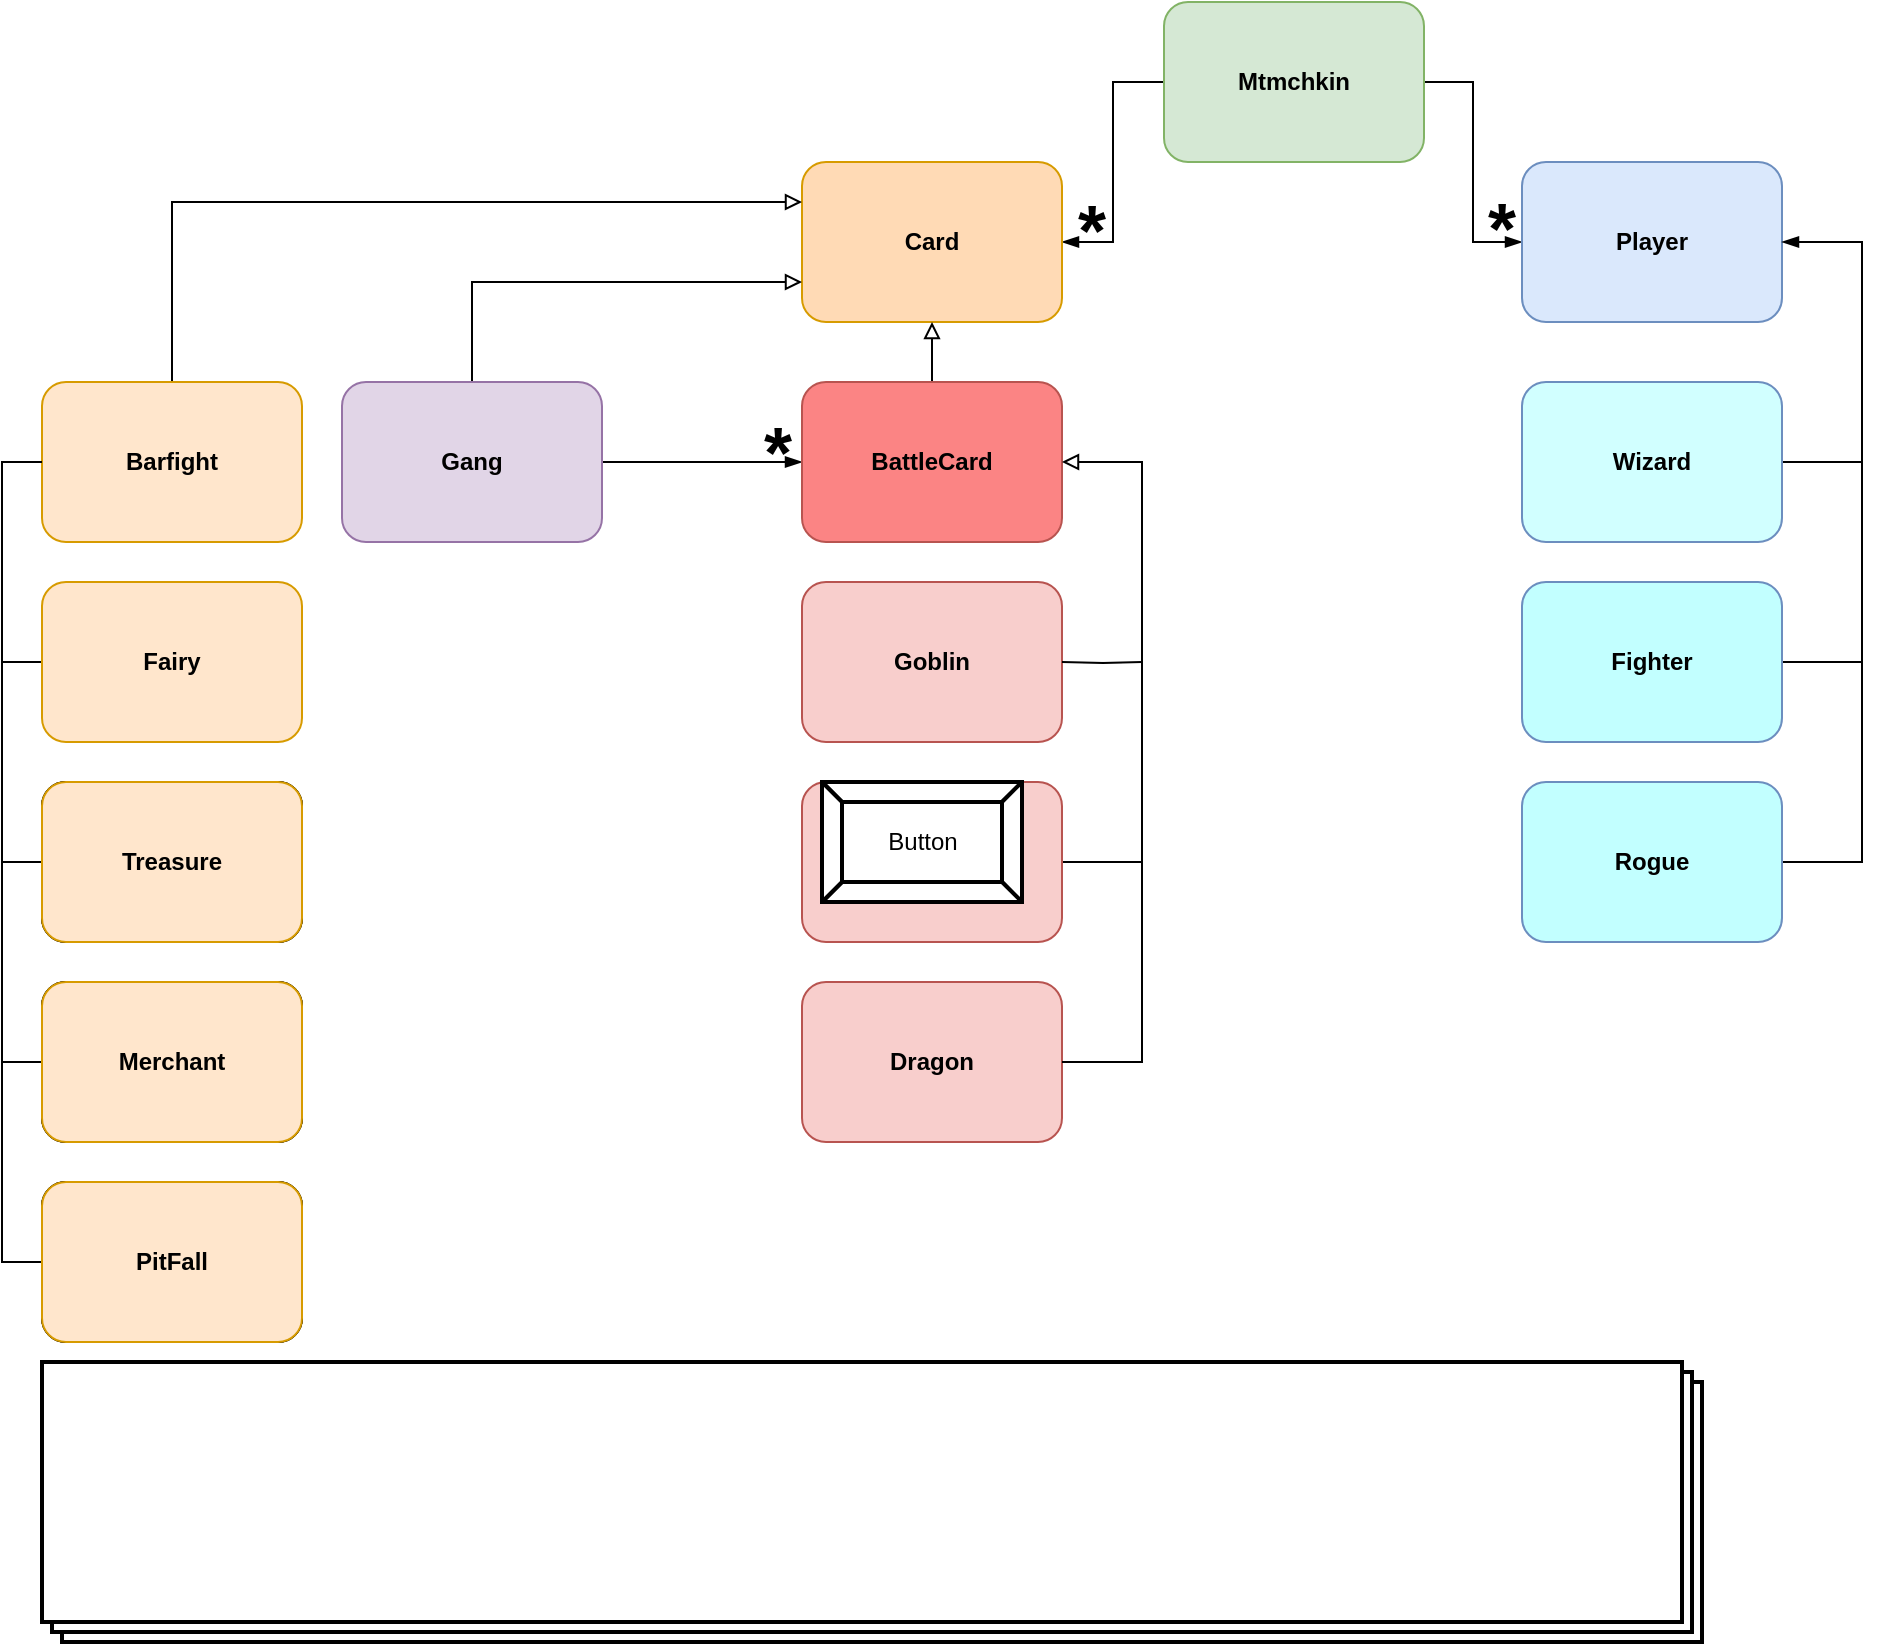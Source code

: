 <mxfile version="20.0.3" type="github">
  <diagram id="CrnWlP_S5YlgEC7YDUOl" name="Page-1">
    <mxGraphModel dx="1375" dy="731" grid="1" gridSize="10" guides="1" tooltips="1" connect="1" arrows="1" fold="1" page="1" pageScale="1" pageWidth="4681" pageHeight="3300" math="0" shadow="0">
      <root>
        <mxCell id="0" />
        <mxCell id="1" parent="0" />
        <mxCell id="8RtWZnlVlr4PfrWFLnZl-42" style="edgeStyle=orthogonalEdgeStyle;rounded=0;orthogonalLoop=1;jettySize=auto;html=1;entryX=1;entryY=0.5;entryDx=0;entryDy=0;fontFamily=Helvetica;endArrow=blockThin;endFill=1;strokeColor=default;" edge="1" parent="1" source="8RtWZnlVlr4PfrWFLnZl-2" target="8RtWZnlVlr4PfrWFLnZl-5">
          <mxGeometry relative="1" as="geometry" />
        </mxCell>
        <mxCell id="8RtWZnlVlr4PfrWFLnZl-43" style="edgeStyle=orthogonalEdgeStyle;rounded=0;orthogonalLoop=1;jettySize=auto;html=1;entryX=0;entryY=0.5;entryDx=0;entryDy=0;fontFamily=Helvetica;endArrow=blockThin;endFill=1;strokeColor=default;" edge="1" parent="1" source="8RtWZnlVlr4PfrWFLnZl-2" target="8RtWZnlVlr4PfrWFLnZl-12">
          <mxGeometry relative="1" as="geometry" />
        </mxCell>
        <mxCell id="8RtWZnlVlr4PfrWFLnZl-2" value="Mtmchkin" style="rounded=1;whiteSpace=wrap;html=1;fontStyle=1;fontFamily=Helvetica;labelBackgroundColor=none;flipH=1;flipV=1;fillColor=#d5e8d4;strokeColor=#82b366;" vertex="1" parent="1">
          <mxGeometry x="1291" y="100" width="130" height="80" as="geometry" />
        </mxCell>
        <mxCell id="8RtWZnlVlr4PfrWFLnZl-5" value="Card" style="rounded=1;whiteSpace=wrap;html=1;fontStyle=1;fontFamily=Helvetica;labelBackgroundColor=none;flipH=1;flipV=1;fillColor=#FFD1A3;strokeColor=#d79b00;fillOpacity=80;" vertex="1" parent="1">
          <mxGeometry x="1110" y="180" width="130" height="80" as="geometry" />
        </mxCell>
        <mxCell id="8RtWZnlVlr4PfrWFLnZl-20" value="" style="edgeStyle=orthogonalEdgeStyle;rounded=0;orthogonalLoop=1;jettySize=auto;html=1;fontFamily=Helvetica;endArrow=block;endFill=0;" edge="1" parent="1" source="8RtWZnlVlr4PfrWFLnZl-6" target="8RtWZnlVlr4PfrWFLnZl-5">
          <mxGeometry relative="1" as="geometry" />
        </mxCell>
        <mxCell id="8RtWZnlVlr4PfrWFLnZl-17" style="edgeStyle=orthogonalEdgeStyle;rounded=0;orthogonalLoop=1;jettySize=auto;html=1;fontFamily=Helvetica;strokeColor=default;endArrow=block;endFill=0;" edge="1" parent="1" source="8RtWZnlVlr4PfrWFLnZl-7" target="8RtWZnlVlr4PfrWFLnZl-5">
          <mxGeometry relative="1" as="geometry">
            <mxPoint x="1070" y="240" as="targetPoint" />
            <Array as="points">
              <mxPoint x="795" y="200" />
            </Array>
          </mxGeometry>
        </mxCell>
        <mxCell id="8RtWZnlVlr4PfrWFLnZl-7" value="Barfight" style="rounded=1;whiteSpace=wrap;html=1;fontStyle=1;fontFamily=Helvetica;labelBackgroundColor=none;flipH=1;flipV=1;fillColor=#ffe6cc;strokeColor=#d79b00;" vertex="1" parent="1">
          <mxGeometry x="730" y="290" width="130" height="80" as="geometry" />
        </mxCell>
        <mxCell id="8RtWZnlVlr4PfrWFLnZl-28" style="edgeStyle=orthogonalEdgeStyle;rounded=0;orthogonalLoop=1;jettySize=auto;html=1;fontFamily=Helvetica;endArrow=none;endFill=0;strokeColor=default;" edge="1" parent="1">
          <mxGeometry relative="1" as="geometry">
            <mxPoint x="1200" y="530" as="targetPoint" />
            <mxPoint x="1160" y="530" as="sourcePoint" />
          </mxGeometry>
        </mxCell>
        <mxCell id="8RtWZnlVlr4PfrWFLnZl-18" style="edgeStyle=orthogonalEdgeStyle;rounded=0;orthogonalLoop=1;jettySize=auto;html=1;fontFamily=Helvetica;endArrow=block;endFill=0;" edge="1" parent="1" source="8RtWZnlVlr4PfrWFLnZl-11">
          <mxGeometry relative="1" as="geometry">
            <mxPoint x="1110" y="240" as="targetPoint" />
            <Array as="points">
              <mxPoint x="945" y="240" />
            </Array>
          </mxGeometry>
        </mxCell>
        <mxCell id="8RtWZnlVlr4PfrWFLnZl-34" style="edgeStyle=orthogonalEdgeStyle;rounded=0;orthogonalLoop=1;jettySize=auto;html=1;exitX=1;exitY=0.5;exitDx=0;exitDy=0;entryX=0;entryY=0.5;entryDx=0;entryDy=0;fontFamily=Helvetica;endArrow=blockThin;endFill=1;strokeColor=default;" edge="1" parent="1" source="8RtWZnlVlr4PfrWFLnZl-11" target="8RtWZnlVlr4PfrWFLnZl-6">
          <mxGeometry relative="1" as="geometry" />
        </mxCell>
        <mxCell id="8RtWZnlVlr4PfrWFLnZl-11" value="Gang" style="rounded=1;whiteSpace=wrap;html=1;fontStyle=1;fontFamily=Helvetica;labelBackgroundColor=none;flipH=1;flipV=1;fillColor=#e1d5e7;strokeColor=#9673a6;" vertex="1" parent="1">
          <mxGeometry x="880" y="290" width="130" height="80" as="geometry" />
        </mxCell>
        <mxCell id="8RtWZnlVlr4PfrWFLnZl-12" value="Player" style="rounded=1;whiteSpace=wrap;html=1;fontStyle=1;fontFamily=Helvetica;labelBackgroundColor=none;flipH=1;flipV=1;fillColor=#dae8fc;strokeColor=#6c8ebf;" vertex="1" parent="1">
          <mxGeometry x="1470" y="180" width="130" height="80" as="geometry" />
        </mxCell>
        <mxCell id="8RtWZnlVlr4PfrWFLnZl-57" style="edgeStyle=orthogonalEdgeStyle;rounded=0;orthogonalLoop=1;jettySize=auto;html=1;fontFamily=Helvetica;endArrow=none;endFill=0;strokeColor=default;" edge="1" parent="1" source="8RtWZnlVlr4PfrWFLnZl-15">
          <mxGeometry relative="1" as="geometry">
            <mxPoint x="720" y="430.0" as="targetPoint" />
          </mxGeometry>
        </mxCell>
        <mxCell id="8RtWZnlVlr4PfrWFLnZl-15" value="Fairy" style="rounded=1;whiteSpace=wrap;html=1;fontStyle=1;fontFamily=Helvetica;labelBackgroundColor=none;flipH=1;flipV=1;fillColor=#ffe6cc;strokeColor=#d79b00;" vertex="1" parent="1">
          <mxGeometry x="730" y="390" width="130" height="80" as="geometry" />
        </mxCell>
        <mxCell id="8RtWZnlVlr4PfrWFLnZl-56" style="edgeStyle=orthogonalEdgeStyle;rounded=0;orthogonalLoop=1;jettySize=auto;html=1;fontFamily=Helvetica;endArrow=none;endFill=0;strokeColor=default;" edge="1" parent="1" source="8RtWZnlVlr4PfrWFLnZl-29">
          <mxGeometry relative="1" as="geometry">
            <mxPoint x="710" y="530.0" as="targetPoint" />
          </mxGeometry>
        </mxCell>
        <mxCell id="8RtWZnlVlr4PfrWFLnZl-29" value="Treasure" style="rounded=1;whiteSpace=wrap;html=1;fontStyle=1;fontFamily=Helvetica;labelBackgroundColor=none;flipH=1;flipV=1;" vertex="1" parent="1">
          <mxGeometry x="730" y="490" width="130" height="80" as="geometry" />
        </mxCell>
        <mxCell id="8RtWZnlVlr4PfrWFLnZl-55" style="edgeStyle=orthogonalEdgeStyle;rounded=0;orthogonalLoop=1;jettySize=auto;html=1;fontFamily=Helvetica;endArrow=none;endFill=0;strokeColor=default;" edge="1" parent="1" source="8RtWZnlVlr4PfrWFLnZl-30">
          <mxGeometry relative="1" as="geometry">
            <mxPoint x="710" y="630.0" as="targetPoint" />
          </mxGeometry>
        </mxCell>
        <mxCell id="8RtWZnlVlr4PfrWFLnZl-30" value="Merchant" style="rounded=1;whiteSpace=wrap;html=1;fontStyle=1;fontFamily=Helvetica;labelBackgroundColor=none;flipH=1;flipV=1;" vertex="1" parent="1">
          <mxGeometry x="730" y="590" width="130" height="80" as="geometry" />
        </mxCell>
        <mxCell id="8RtWZnlVlr4PfrWFLnZl-54" style="edgeStyle=orthogonalEdgeStyle;rounded=0;orthogonalLoop=1;jettySize=auto;html=1;fontFamily=Helvetica;endArrow=none;endFill=0;strokeColor=default;entryX=0;entryY=0.5;entryDx=0;entryDy=0;" edge="1" parent="1" source="8RtWZnlVlr4PfrWFLnZl-31" target="8RtWZnlVlr4PfrWFLnZl-7">
          <mxGeometry relative="1" as="geometry">
            <mxPoint x="710" y="240" as="targetPoint" />
            <Array as="points">
              <mxPoint x="710" y="730" />
              <mxPoint x="710" y="330" />
            </Array>
          </mxGeometry>
        </mxCell>
        <mxCell id="8RtWZnlVlr4PfrWFLnZl-31" value="PitFall" style="rounded=1;whiteSpace=wrap;html=1;fontStyle=1;fontFamily=Helvetica;labelBackgroundColor=none;flipH=1;flipV=1;" vertex="1" parent="1">
          <mxGeometry x="730" y="690" width="130" height="80" as="geometry" />
        </mxCell>
        <mxCell id="8RtWZnlVlr4PfrWFLnZl-40" value="" style="group" vertex="1" connectable="0" parent="1">
          <mxGeometry x="1110" y="290" width="170" height="380" as="geometry" />
        </mxCell>
        <mxCell id="8RtWZnlVlr4PfrWFLnZl-6" value="BattleCard" style="rounded=1;whiteSpace=wrap;html=1;fontStyle=1;fontFamily=Helvetica;labelBackgroundColor=none;flipH=1;flipV=1;fillColor=#F83232;strokeColor=#b85450;gradientColor=none;fillOpacity=60;" vertex="1" parent="8RtWZnlVlr4PfrWFLnZl-40">
          <mxGeometry width="130" height="80" as="geometry" />
        </mxCell>
        <mxCell id="8RtWZnlVlr4PfrWFLnZl-10" value="Goblin" style="rounded=1;whiteSpace=wrap;html=1;fontStyle=1;fontFamily=Helvetica;labelBackgroundColor=none;flipH=1;flipV=1;fillColor=#f8cecc;strokeColor=#b85450;" vertex="1" parent="8RtWZnlVlr4PfrWFLnZl-40">
          <mxGeometry y="100" width="130" height="80" as="geometry" />
        </mxCell>
        <mxCell id="8RtWZnlVlr4PfrWFLnZl-35" style="edgeStyle=orthogonalEdgeStyle;rounded=0;orthogonalLoop=1;jettySize=auto;html=1;fontFamily=Helvetica;endArrow=none;endFill=0;strokeColor=default;" edge="1" source="8RtWZnlVlr4PfrWFLnZl-39" parent="8RtWZnlVlr4PfrWFLnZl-40">
          <mxGeometry relative="1" as="geometry">
            <mxPoint x="170" y="240" as="targetPoint" />
          </mxGeometry>
        </mxCell>
        <mxCell id="8RtWZnlVlr4PfrWFLnZl-36" style="edgeStyle=orthogonalEdgeStyle;rounded=0;orthogonalLoop=1;jettySize=auto;html=1;fontFamily=Helvetica;endArrow=none;endFill=0;strokeColor=default;" edge="1" parent="8RtWZnlVlr4PfrWFLnZl-40">
          <mxGeometry relative="1" as="geometry">
            <mxPoint x="170" y="140" as="targetPoint" />
            <mxPoint x="130" y="140" as="sourcePoint" />
          </mxGeometry>
        </mxCell>
        <mxCell id="8RtWZnlVlr4PfrWFLnZl-37" value="Dragon" style="rounded=1;whiteSpace=wrap;html=1;fontStyle=1;fontFamily=Helvetica;labelBackgroundColor=none;flipH=1;flipV=1;fillColor=#f8cecc;strokeColor=#b85450;" vertex="1" parent="8RtWZnlVlr4PfrWFLnZl-40">
          <mxGeometry y="300" width="130" height="80" as="geometry" />
        </mxCell>
        <mxCell id="8RtWZnlVlr4PfrWFLnZl-38" style="edgeStyle=orthogonalEdgeStyle;rounded=0;orthogonalLoop=1;jettySize=auto;html=1;fontFamily=Helvetica;endArrow=block;endFill=0;strokeColor=default;" edge="1" source="8RtWZnlVlr4PfrWFLnZl-37" parent="8RtWZnlVlr4PfrWFLnZl-40">
          <mxGeometry relative="1" as="geometry">
            <mxPoint x="130" y="40" as="targetPoint" />
            <Array as="points">
              <mxPoint x="170" y="340" />
              <mxPoint x="170" y="40" />
            </Array>
          </mxGeometry>
        </mxCell>
        <mxCell id="8RtWZnlVlr4PfrWFLnZl-39" value="Vampire" style="rounded=1;whiteSpace=wrap;html=1;fontStyle=1;fontFamily=Helvetica;labelBackgroundColor=none;flipH=1;flipV=1;fillColor=#f8cecc;strokeColor=#b85450;" vertex="1" parent="8RtWZnlVlr4PfrWFLnZl-40">
          <mxGeometry y="200" width="130" height="80" as="geometry" />
        </mxCell>
        <mxCell id="8RtWZnlVlr4PfrWFLnZl-73" value="&lt;font size=&quot;1&quot; style=&quot;&quot;&gt;&lt;b style=&quot;font-size: 36px;&quot;&gt;*&lt;/b&gt;&lt;/font&gt;" style="shape=partialRectangle;whiteSpace=wrap;html=1;top=0;left=0;fillColor=none;labelBackgroundColor=none;fontFamily=Helvetica;strokeWidth=2;strokeColor=none;" vertex="1" parent="8RtWZnlVlr4PfrWFLnZl-40">
          <mxGeometry x="-72" y="5" width="120" height="60" as="geometry" />
        </mxCell>
        <mxCell id="8RtWZnlVlr4PfrWFLnZl-52" style="edgeStyle=orthogonalEdgeStyle;rounded=0;orthogonalLoop=1;jettySize=auto;html=1;fontFamily=Helvetica;endArrow=none;endFill=0;strokeColor=default;" edge="1" parent="1" source="8RtWZnlVlr4PfrWFLnZl-47">
          <mxGeometry relative="1" as="geometry">
            <mxPoint x="1640" y="430" as="targetPoint" />
          </mxGeometry>
        </mxCell>
        <mxCell id="8RtWZnlVlr4PfrWFLnZl-47" value="Fighter" style="rounded=1;whiteSpace=wrap;html=1;fontStyle=1;fontFamily=Helvetica;labelBackgroundColor=none;flipH=1;flipV=1;fillColor=#66FFFF;strokeColor=#6c8ebf;fillOpacity=40;" vertex="1" parent="1">
          <mxGeometry x="1470" y="390" width="130" height="80" as="geometry" />
        </mxCell>
        <mxCell id="8RtWZnlVlr4PfrWFLnZl-53" style="edgeStyle=orthogonalEdgeStyle;rounded=0;orthogonalLoop=1;jettySize=auto;html=1;fontFamily=Helvetica;endArrow=none;endFill=0;strokeColor=default;" edge="1" parent="1" source="8RtWZnlVlr4PfrWFLnZl-48">
          <mxGeometry relative="1" as="geometry">
            <mxPoint x="1640" y="330" as="targetPoint" />
          </mxGeometry>
        </mxCell>
        <mxCell id="8RtWZnlVlr4PfrWFLnZl-48" value="Wizard" style="rounded=1;whiteSpace=wrap;html=1;fontStyle=1;fontFamily=Helvetica;labelBackgroundColor=none;flipH=1;flipV=1;fillColor=#66FFFF;strokeColor=#6c8ebf;fillOpacity=30;" vertex="1" parent="1">
          <mxGeometry x="1470" y="290" width="130" height="80" as="geometry" />
        </mxCell>
        <mxCell id="8RtWZnlVlr4PfrWFLnZl-50" style="edgeStyle=orthogonalEdgeStyle;rounded=0;orthogonalLoop=1;jettySize=auto;html=1;fontFamily=Helvetica;endArrow=blockThin;endFill=1;strokeColor=default;entryX=1;entryY=0.5;entryDx=0;entryDy=0;" edge="1" parent="1" source="8RtWZnlVlr4PfrWFLnZl-49" target="8RtWZnlVlr4PfrWFLnZl-12">
          <mxGeometry relative="1" as="geometry">
            <mxPoint x="1610" y="210" as="targetPoint" />
            <Array as="points">
              <mxPoint x="1640" y="530" />
              <mxPoint x="1640" y="220" />
            </Array>
          </mxGeometry>
        </mxCell>
        <mxCell id="8RtWZnlVlr4PfrWFLnZl-49" value="Rogue" style="rounded=1;whiteSpace=wrap;html=1;fontStyle=1;fontFamily=Helvetica;labelBackgroundColor=none;flipH=1;flipV=1;fillColor=#66FFFF;strokeColor=#6c8ebf;fillOpacity=40;" vertex="1" parent="1">
          <mxGeometry x="1470" y="490" width="130" height="80" as="geometry" />
        </mxCell>
        <mxCell id="8RtWZnlVlr4PfrWFLnZl-58" value="PitFall" style="rounded=1;whiteSpace=wrap;html=1;fontStyle=1;fontFamily=Helvetica;labelBackgroundColor=none;flipH=1;flipV=1;" vertex="1" parent="1">
          <mxGeometry x="730" y="690" width="130" height="80" as="geometry" />
        </mxCell>
        <mxCell id="8RtWZnlVlr4PfrWFLnZl-59" value="Merchant" style="rounded=1;whiteSpace=wrap;html=1;fontStyle=1;fontFamily=Helvetica;labelBackgroundColor=none;flipH=1;flipV=1;" vertex="1" parent="1">
          <mxGeometry x="730" y="590" width="130" height="80" as="geometry" />
        </mxCell>
        <mxCell id="8RtWZnlVlr4PfrWFLnZl-60" value="Treasure" style="rounded=1;whiteSpace=wrap;html=1;fontStyle=1;fontFamily=Helvetica;labelBackgroundColor=none;flipH=1;flipV=1;" vertex="1" parent="1">
          <mxGeometry x="730" y="490" width="130" height="80" as="geometry" />
        </mxCell>
        <mxCell id="8RtWZnlVlr4PfrWFLnZl-61" value="PitFall" style="rounded=1;whiteSpace=wrap;html=1;fontStyle=1;fontFamily=Helvetica;labelBackgroundColor=none;flipH=1;flipV=1;fillColor=#ffe6cc;strokeColor=#d79b00;" vertex="1" parent="1">
          <mxGeometry x="730" y="690" width="130" height="80" as="geometry" />
        </mxCell>
        <mxCell id="8RtWZnlVlr4PfrWFLnZl-62" value="Merchant" style="rounded=1;whiteSpace=wrap;html=1;fontStyle=1;fontFamily=Helvetica;labelBackgroundColor=none;flipH=1;flipV=1;fillColor=#ffe6cc;strokeColor=#d79b00;" vertex="1" parent="1">
          <mxGeometry x="730" y="590" width="130" height="80" as="geometry" />
        </mxCell>
        <mxCell id="8RtWZnlVlr4PfrWFLnZl-63" value="Treasure" style="rounded=1;whiteSpace=wrap;html=1;fontStyle=1;fontFamily=Helvetica;labelBackgroundColor=none;flipH=1;flipV=1;fillColor=#ffe6cc;strokeColor=#d79b00;" vertex="1" parent="1">
          <mxGeometry x="730" y="490" width="130" height="80" as="geometry" />
        </mxCell>
        <mxCell id="8RtWZnlVlr4PfrWFLnZl-68" value="&lt;font size=&quot;1&quot; style=&quot;&quot;&gt;&lt;b style=&quot;font-size: 36px;&quot;&gt;*&lt;/b&gt;&lt;/font&gt;" style="shape=partialRectangle;whiteSpace=wrap;html=1;top=0;left=0;fillColor=none;labelBackgroundColor=none;fontFamily=Helvetica;strokeWidth=2;strokeColor=none;" vertex="1" parent="1">
          <mxGeometry x="1195" y="184" width="120" height="60" as="geometry" />
        </mxCell>
        <mxCell id="8RtWZnlVlr4PfrWFLnZl-72" value="&lt;font size=&quot;1&quot; style=&quot;&quot;&gt;&lt;b style=&quot;font-size: 36px;&quot;&gt;*&lt;/b&gt;&lt;/font&gt;" style="shape=partialRectangle;whiteSpace=wrap;html=1;top=0;left=0;fillColor=none;labelBackgroundColor=none;fontFamily=Helvetica;strokeWidth=2;strokeColor=none;" vertex="1" parent="1">
          <mxGeometry x="1400" y="183" width="120" height="60" as="geometry" />
        </mxCell>
        <mxCell id="8RtWZnlVlr4PfrWFLnZl-89" value="Button" style="labelPosition=center;verticalLabelPosition=middle;align=center;html=1;shape=mxgraph.basic.button;dx=10;labelBackgroundColor=none;fontFamily=Helvetica;fontSize=12;strokeColor=default;strokeWidth=2;fillColor=default;gradientColor=none;" vertex="1" parent="1">
          <mxGeometry x="1120" y="490" width="100" height="60" as="geometry" />
        </mxCell>
        <mxCell id="8RtWZnlVlr4PfrWFLnZl-91" value="" style="verticalLabelPosition=bottom;verticalAlign=top;html=1;shape=mxgraph.basic.layered_rect;dx=10;outlineConnect=0;labelBackgroundColor=none;fontFamily=Helvetica;fontSize=12;strokeColor=default;strokeWidth=2;fillColor=default;gradientColor=none;" vertex="1" parent="1">
          <mxGeometry x="730" y="780" width="830" height="140" as="geometry" />
        </mxCell>
      </root>
    </mxGraphModel>
  </diagram>
</mxfile>
